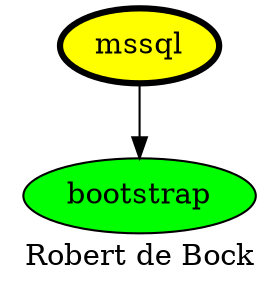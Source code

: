digraph PhiloDilemma {
  label = "Robert de Bock" ;
  overlap=false
  {
    bootstrap [fillcolor=green style=filled]
    mssql [fillcolor=yellow style=filled penwidth=3]
  }
  mssql -> bootstrap
}
